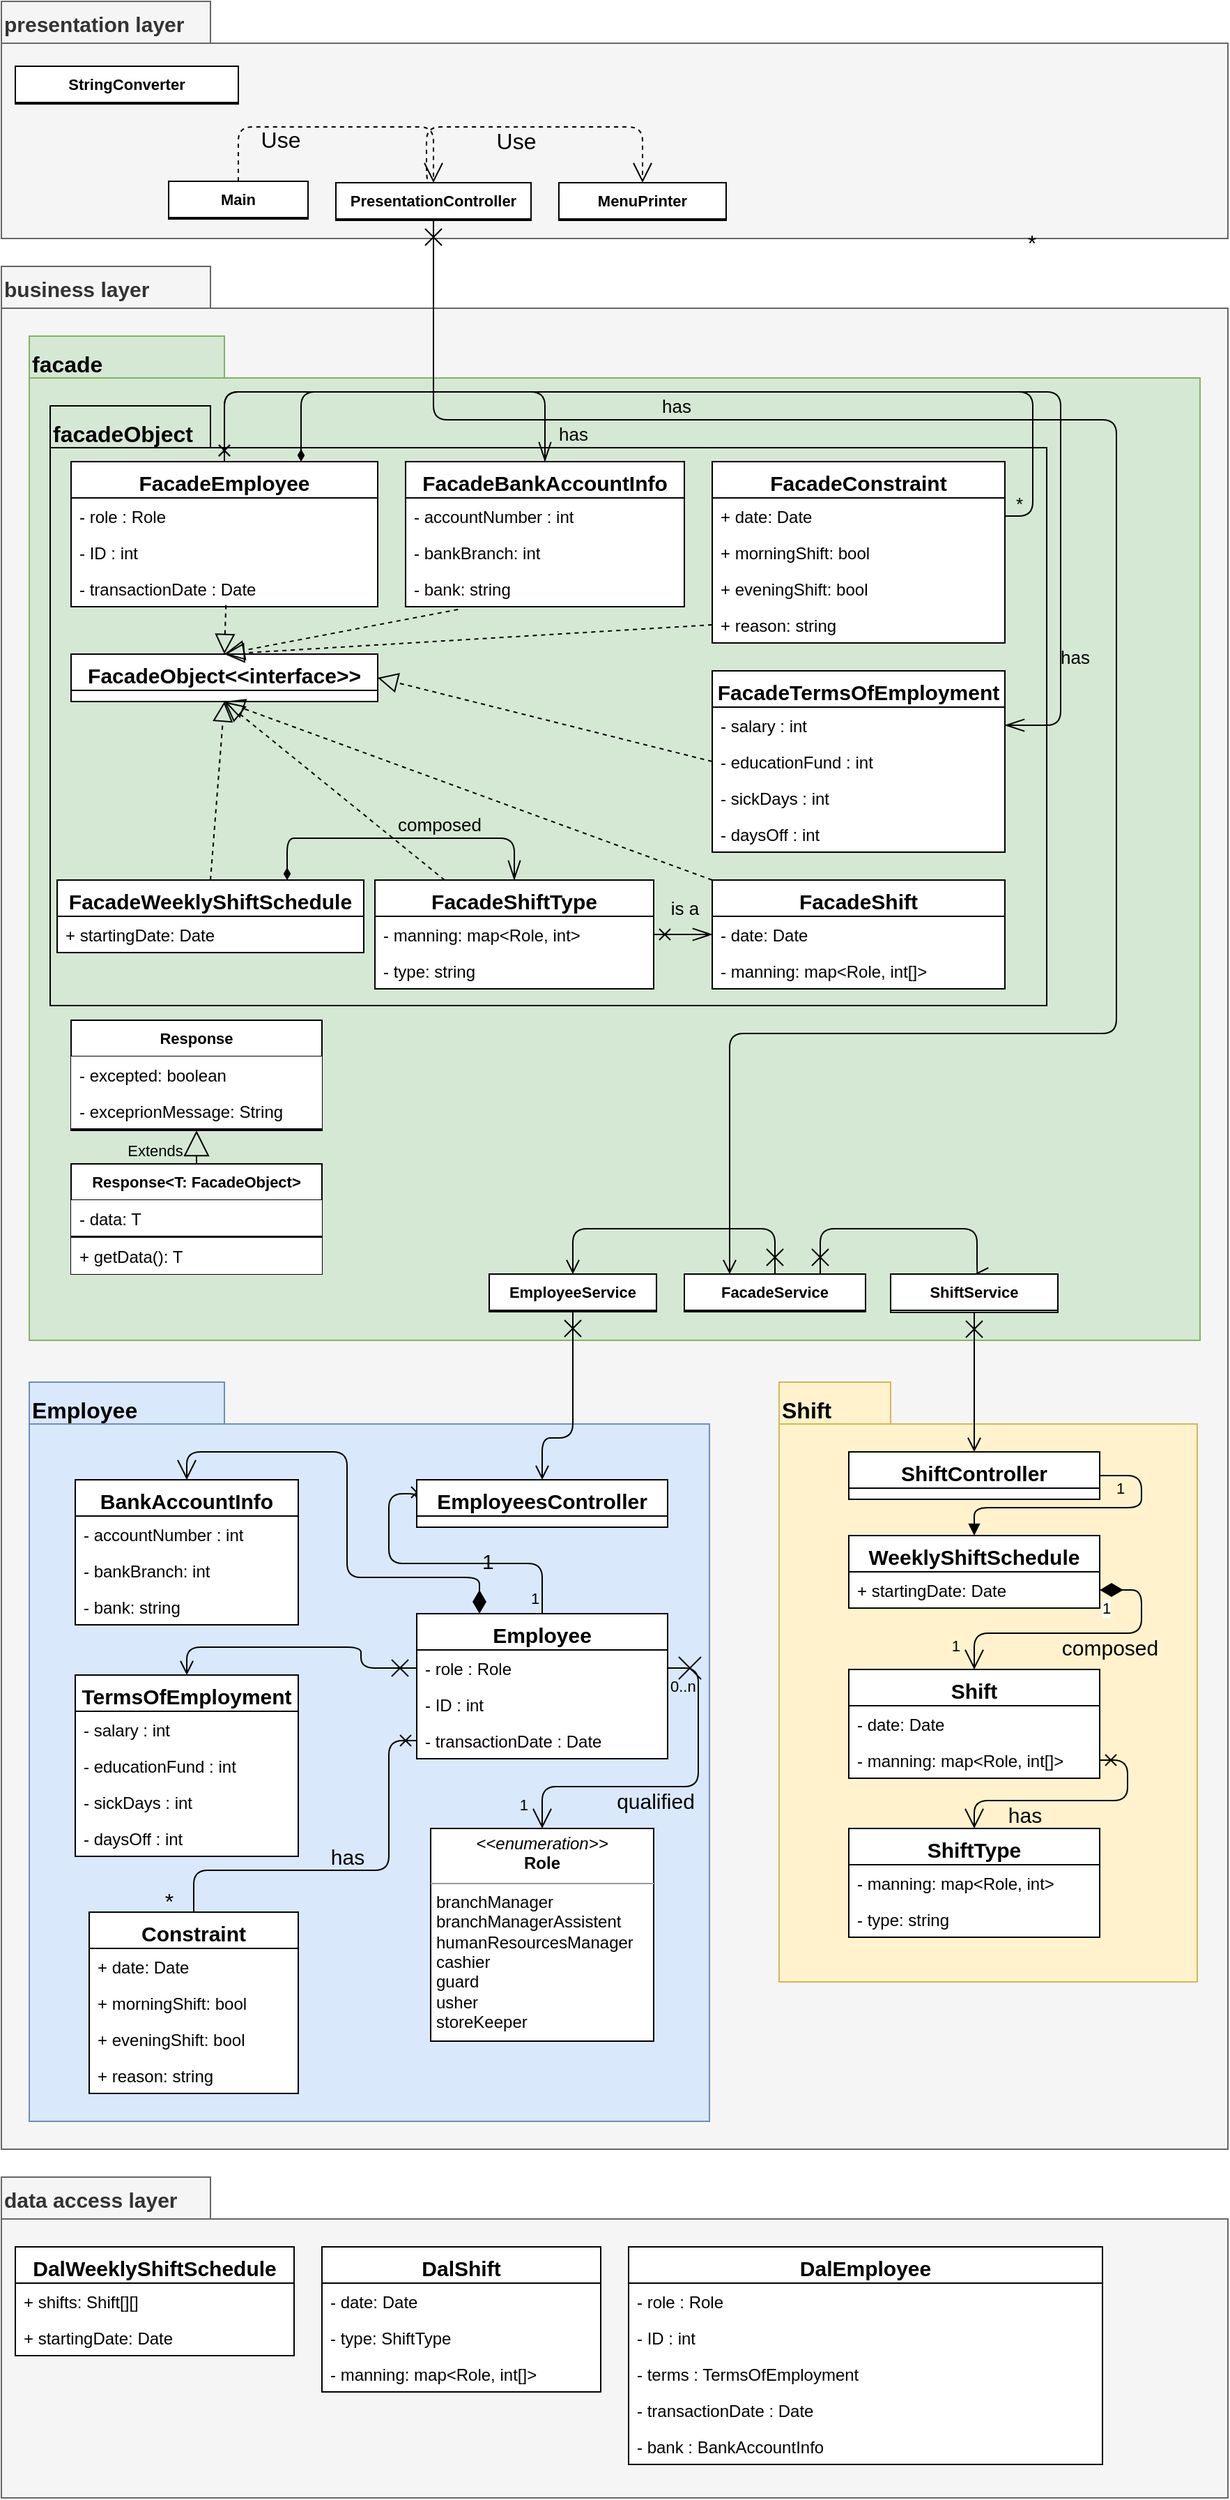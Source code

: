 <mxfile version="14.4.9" type="github">
  <diagram name="Page-1" id="e7e014a7-5840-1c2e-5031-d8a46d1fe8dd">
    <mxGraphModel dx="1038" dy="2227" grid="1" gridSize="10" guides="1" tooltips="1" connect="1" arrows="1" fold="1" page="1" pageScale="1" pageWidth="1169" pageHeight="826" background="#ffffff" math="0" shadow="0">
      <root>
        <mxCell id="0" />
        <mxCell id="1" parent="0" />
        <mxCell id="lzLQNb4hXkD1QpoMvITh-41" value="business layer" style="shape=folder;fontStyle=1;spacingTop=1;tabWidth=150;tabHeight=30;tabPosition=left;html=1;align=left;verticalAlign=top;fontSize=15;horizontal=1;textDirection=ltr;fillColor=#f5f5f5;strokeColor=#666666;fontColor=#333333;" parent="1" vertex="1">
          <mxGeometry x="40" y="-1440" width="880" height="1350" as="geometry" />
        </mxCell>
        <mxCell id="lzLQNb4hXkD1QpoMvITh-362" value="Shift" style="shape=folder;fontStyle=1;spacingTop=4;tabWidth=80;tabHeight=30;tabPosition=left;html=1;labelBackgroundColor=none;strokeColor=#d6b656;fontSize=16;fillColor=#fff2cc;align=left;verticalAlign=top;" parent="1" vertex="1">
          <mxGeometry x="598" y="-640" width="300" height="430" as="geometry" />
        </mxCell>
        <mxCell id="lzLQNb4hXkD1QpoMvITh-359" value="Employee" style="shape=folder;fontStyle=1;spacingTop=4;tabWidth=140;tabHeight=30;tabPosition=left;html=1;labelBackgroundColor=none;strokeColor=#6c8ebf;fontSize=16;fillColor=#dae8fc;align=left;verticalAlign=top;" parent="1" vertex="1">
          <mxGeometry x="60" y="-640" width="488" height="530" as="geometry" />
        </mxCell>
        <mxCell id="20" value="" style="endArrow=open;strokeColor=#FF0000;endFill=1;rounded=0" parent="1" edge="1">
          <mxGeometry relative="1" as="geometry">
            <mxPoint x="334.5" y="478" as="sourcePoint" />
          </mxGeometry>
        </mxCell>
        <mxCell id="lzLQNb4hXkD1QpoMvITh-50" value="Shift" style="swimlane;fontStyle=1;align=center;verticalAlign=top;childLayout=stackLayout;horizontal=1;startSize=26;horizontalStack=0;resizeParent=1;resizeParentMax=0;resizeLast=0;collapsible=1;marginBottom=0;fontSize=15;gradientColor=#ffffff;swimlaneFillColor=#ffffff;" parent="1" vertex="1">
          <mxGeometry x="648" y="-434" width="180" height="78" as="geometry" />
        </mxCell>
        <mxCell id="lzLQNb4hXkD1QpoMvITh-51" value="- date: Date" style="text;strokeColor=none;fillColor=none;align=left;verticalAlign=top;spacingLeft=4;spacingRight=4;overflow=hidden;rotatable=0;points=[[0,0.5],[1,0.5]];portConstraint=eastwest;" parent="lzLQNb4hXkD1QpoMvITh-50" vertex="1">
          <mxGeometry y="26" width="180" height="26" as="geometry" />
        </mxCell>
        <mxCell id="lzLQNb4hXkD1QpoMvITh-120" value="- manning: map&lt;Role, int[]&gt;" style="text;strokeColor=none;fillColor=none;align=left;verticalAlign=top;spacingLeft=4;spacingRight=4;overflow=hidden;rotatable=0;points=[[0,0.5],[1,0.5]];portConstraint=eastwest;" parent="lzLQNb4hXkD1QpoMvITh-50" vertex="1">
          <mxGeometry y="52" width="180" height="26" as="geometry" />
        </mxCell>
        <mxCell id="lzLQNb4hXkD1QpoMvITh-107" value="WeeklyShiftSchedule" style="swimlane;fontStyle=1;align=center;verticalAlign=top;childLayout=stackLayout;horizontal=1;startSize=26;horizontalStack=0;resizeParent=1;resizeParentMax=0;resizeLast=0;collapsible=1;marginBottom=0;fontSize=15;gradientColor=#ffffff;swimlaneFillColor=#ffffff;" parent="1" vertex="1">
          <mxGeometry x="648" y="-530" width="180" height="52" as="geometry" />
        </mxCell>
        <mxCell id="lzLQNb4hXkD1QpoMvITh-154" value="+ startingDate: Date" style="text;strokeColor=none;fillColor=none;align=left;verticalAlign=top;spacingLeft=4;spacingRight=4;overflow=hidden;rotatable=0;points=[[0,0.5],[1,0.5]];portConstraint=eastwest;" parent="lzLQNb4hXkD1QpoMvITh-107" vertex="1">
          <mxGeometry y="26" width="180" height="26" as="geometry" />
        </mxCell>
        <mxCell id="lzLQNb4hXkD1QpoMvITh-174" value="1" style="endArrow=open;html=1;endSize=12;startArrow=diamondThin;startSize=14;startFill=1;edgeStyle=orthogonalEdgeStyle;align=left;verticalAlign=bottom;labelBackgroundColor=none;fontSize=15;exitX=0.25;exitY=0;exitDx=0;exitDy=0;entryX=0.5;entryY=0;entryDx=0;entryDy=0;" parent="1" source="lzLQNb4hXkD1QpoMvITh-56" target="lzLQNb4hXkD1QpoMvITh-132" edge="1">
          <mxGeometry x="-0.848" relative="1" as="geometry">
            <mxPoint x="383" y="-59.0" as="sourcePoint" />
            <mxPoint x="433" y="-180" as="targetPoint" />
            <Array as="points">
              <mxPoint x="383" y="-500" />
              <mxPoint x="288" y="-500" />
              <mxPoint x="288" y="-590" />
              <mxPoint x="173" y="-590" />
            </Array>
            <mxPoint as="offset" />
          </mxGeometry>
        </mxCell>
        <mxCell id="lzLQNb4hXkD1QpoMvITh-183" value="" style="endArrow=cross;endFill=0;html=1;edgeStyle=orthogonalEdgeStyle;align=left;verticalAlign=top;labelBackgroundColor=none;fontSize=15;exitX=0.5;exitY=0;exitDx=0;exitDy=0;entryX=0;entryY=0.5;entryDx=0;entryDy=0;" parent="1" source="lzLQNb4hXkD1QpoMvITh-56" target="lzLQNb4hXkD1QpoMvITh-42" edge="1">
          <mxGeometry x="0.578" y="130" relative="1" as="geometry">
            <mxPoint x="508" y="-60" as="sourcePoint" />
            <mxPoint x="328" y="-601.0" as="targetPoint" />
            <Array as="points">
              <mxPoint x="428" y="-510" />
              <mxPoint x="318" y="-510" />
              <mxPoint x="318" y="-560" />
              <mxPoint x="338" y="-560" />
            </Array>
            <mxPoint x="-5" y="-35" as="offset" />
          </mxGeometry>
        </mxCell>
        <mxCell id="lzLQNb4hXkD1QpoMvITh-184" value="1" style="edgeLabel;resizable=0;html=1;align=left;verticalAlign=bottom;labelBackgroundColor=none;" parent="lzLQNb4hXkD1QpoMvITh-183" connectable="0" vertex="1">
          <mxGeometry x="-1" relative="1" as="geometry">
            <mxPoint x="-10" y="-3" as="offset" />
          </mxGeometry>
        </mxCell>
        <mxCell id="lzLQNb4hXkD1QpoMvITh-185" value="" style="endArrow=block;endFill=1;html=1;edgeStyle=orthogonalEdgeStyle;align=left;verticalAlign=top;labelBackgroundColor=none;fontSize=15;exitX=1;exitY=0.5;exitDx=0;exitDy=0;entryX=0.5;entryY=0;entryDx=0;entryDy=0;" parent="1" source="lzLQNb4hXkD1QpoMvITh-350" target="lzLQNb4hXkD1QpoMvITh-107" edge="1">
          <mxGeometry x="-0.776" y="-21" relative="1" as="geometry">
            <mxPoint x="998" y="-551.0" as="sourcePoint" />
            <mxPoint x="218" y="30" as="targetPoint" />
            <Array as="points">
              <mxPoint x="858" y="-573" />
              <mxPoint x="858" y="-550" />
              <mxPoint x="738" y="-550" />
            </Array>
            <mxPoint x="-21" y="21" as="offset" />
          </mxGeometry>
        </mxCell>
        <mxCell id="lzLQNb4hXkD1QpoMvITh-186" value="1" style="edgeLabel;resizable=0;html=1;align=left;verticalAlign=bottom;labelBackgroundColor=none;" parent="lzLQNb4hXkD1QpoMvITh-185" connectable="0" vertex="1">
          <mxGeometry x="-1" relative="1" as="geometry">
            <mxPoint x="10" y="17" as="offset" />
          </mxGeometry>
        </mxCell>
        <mxCell id="lzLQNb4hXkD1QpoMvITh-187" value="composed" style="endArrow=open;html=1;endSize=12;startArrow=diamondThin;startSize=14;startFill=1;edgeStyle=orthogonalEdgeStyle;labelBackgroundColor=none;fontSize=15;exitX=1;exitY=0.5;exitDx=0;exitDy=0;entryX=0.5;entryY=0;entryDx=0;entryDy=0;" parent="1" source="lzLQNb4hXkD1QpoMvITh-154" target="lzLQNb4hXkD1QpoMvITh-50" edge="1">
          <mxGeometry x="-0.197" y="10" relative="1" as="geometry">
            <mxPoint x="998" y="-291.0" as="sourcePoint" />
            <mxPoint x="428" y="62" as="targetPoint" />
            <Array as="points">
              <mxPoint x="858" y="-491" />
              <mxPoint x="858" y="-460" />
              <mxPoint x="738" y="-460" />
            </Array>
            <mxPoint x="-1" as="offset" />
          </mxGeometry>
        </mxCell>
        <mxCell id="lzLQNb4hXkD1QpoMvITh-188" value="1" style="edgeLabel;resizable=0;html=1;align=left;verticalAlign=top;" parent="lzLQNb4hXkD1QpoMvITh-187" connectable="0" vertex="1">
          <mxGeometry x="-1" relative="1" as="geometry" />
        </mxCell>
        <mxCell id="lzLQNb4hXkD1QpoMvITh-189" value="1" style="edgeLabel;resizable=0;html=1;align=right;verticalAlign=top;labelBackgroundColor=none;" parent="lzLQNb4hXkD1QpoMvITh-187" connectable="0" vertex="1">
          <mxGeometry x="1" relative="1" as="geometry">
            <mxPoint x="-10" y="-30.21" as="offset" />
          </mxGeometry>
        </mxCell>
        <mxCell id="lzLQNb4hXkD1QpoMvITh-192" value="presentation layer" style="shape=folder;fontStyle=1;spacingTop=1;tabWidth=150;tabHeight=30;tabPosition=left;html=1;align=left;verticalAlign=top;fontSize=15;horizontal=1;textDirection=ltr;fillColor=#f5f5f5;strokeColor=#666666;fontColor=#333333;" parent="1" vertex="1">
          <mxGeometry x="40" y="-1630" width="880" height="170" as="geometry" />
        </mxCell>
        <mxCell id="lzLQNb4hXkD1QpoMvITh-194" value="data access layer" style="shape=folder;fontStyle=1;spacingTop=1;tabWidth=150;tabHeight=30;tabPosition=left;html=1;align=left;verticalAlign=top;fontSize=15;horizontal=1;textDirection=ltr;fillColor=#f5f5f5;strokeColor=#666666;fontColor=#333333;" parent="1" vertex="1">
          <mxGeometry x="40" y="-70" width="880" height="230" as="geometry" />
        </mxCell>
        <mxCell id="lzLQNb4hXkD1QpoMvITh-218" value="has" style="endArrow=none;endSize=12;html=1;labelBackgroundColor=none;fontSize=15;exitX=0;exitY=0.5;exitDx=0;exitDy=0;entryX=0.5;entryY=0;entryDx=0;entryDy=0;edgeStyle=orthogonalEdgeStyle;startArrow=cross;startFill=0;endFill=0;" parent="1" source="lzLQNb4hXkD1QpoMvITh-131" target="lzLQNb4hXkD1QpoMvITh-209" edge="1">
          <mxGeometry x="0.011" y="-10" width="160" relative="1" as="geometry">
            <mxPoint x="383" y="-33.0" as="sourcePoint" />
            <mxPoint x="697.0" y="80" as="targetPoint" />
            <Array as="points">
              <mxPoint x="318" y="-383" />
              <mxPoint x="318" y="-290" />
              <mxPoint x="178" y="-290" />
            </Array>
            <mxPoint as="offset" />
          </mxGeometry>
        </mxCell>
        <mxCell id="lzLQNb4hXkD1QpoMvITh-544" value="*" style="edgeLabel;html=1;align=center;verticalAlign=middle;resizable=0;points=[];fontSize=16;labelBackgroundColor=none;" parent="lzLQNb4hXkD1QpoMvITh-218" vertex="1" connectable="0">
          <mxGeometry x="0.679" y="2" relative="1" as="geometry">
            <mxPoint x="-33.86" y="20" as="offset" />
          </mxGeometry>
        </mxCell>
        <mxCell id="lzLQNb4hXkD1QpoMvITh-228" value="qualified" style="endArrow=open;html=1;endSize=12;startArrow=cross;startSize=14;startFill=0;edgeStyle=orthogonalEdgeStyle;fontSize=15;exitX=1;exitY=0.5;exitDx=0;exitDy=0;labelBackgroundColor=none;entryX=0.5;entryY=0;entryDx=0;entryDy=0;" parent="1" source="lzLQNb4hXkD1QpoMvITh-57" target="lzLQNb4hXkD1QpoMvITh-195" edge="1">
          <mxGeometry x="0.111" y="10" relative="1" as="geometry">
            <mxPoint x="1013" y="-81" as="sourcePoint" />
            <mxPoint x="853" y="-132" as="targetPoint" />
            <Array as="points">
              <mxPoint x="540" y="-435" />
              <mxPoint x="540" y="-350" />
              <mxPoint x="428" y="-350" />
            </Array>
            <mxPoint as="offset" />
          </mxGeometry>
        </mxCell>
        <mxCell id="lzLQNb4hXkD1QpoMvITh-229" value="0..n" style="edgeLabel;resizable=0;html=1;align=left;verticalAlign=top;labelBackgroundColor=none;" parent="lzLQNb4hXkD1QpoMvITh-228" connectable="0" vertex="1">
          <mxGeometry x="-1" relative="1" as="geometry" />
        </mxCell>
        <mxCell id="lzLQNb4hXkD1QpoMvITh-230" value="1" style="edgeLabel;resizable=0;html=1;align=right;verticalAlign=top;labelBackgroundColor=none;" parent="lzLQNb4hXkD1QpoMvITh-228" connectable="0" vertex="1">
          <mxGeometry x="1" relative="1" as="geometry">
            <mxPoint x="-10" y="-29.93" as="offset" />
          </mxGeometry>
        </mxCell>
        <mxCell id="lzLQNb4hXkD1QpoMvITh-231" value="" style="endArrow=open;startArrow=cross;endFill=0;startFill=0;endSize=8;startSize=10;html=1;labelBackgroundColor=none;fontSize=15;exitX=0;exitY=0.5;exitDx=0;exitDy=0;entryX=0.5;entryY=0;entryDx=0;entryDy=0;edgeStyle=orthogonalEdgeStyle;" parent="1" source="lzLQNb4hXkD1QpoMvITh-57" target="lzLQNb4hXkD1QpoMvITh-142" edge="1">
          <mxGeometry width="160" relative="1" as="geometry">
            <mxPoint x="383" y="-85" as="sourcePoint" />
            <mxPoint x="883" y="-30" as="targetPoint" />
            <Array as="points">
              <mxPoint x="298" y="-435" />
              <mxPoint x="298" y="-450" />
              <mxPoint x="173" y="-450" />
            </Array>
          </mxGeometry>
        </mxCell>
        <mxCell id="lzLQNb4hXkD1QpoMvITh-274" value="ShiftType" style="swimlane;fontStyle=1;align=center;verticalAlign=top;childLayout=stackLayout;horizontal=1;startSize=26;horizontalStack=0;resizeParent=1;resizeParentMax=0;resizeLast=0;collapsible=1;marginBottom=0;fontSize=15;gradientColor=#ffffff;swimlaneFillColor=#ffffff;" parent="1" vertex="1">
          <mxGeometry x="648" y="-320" width="180" height="78" as="geometry" />
        </mxCell>
        <mxCell id="lzLQNb4hXkD1QpoMvITh-278" value="- manning: map&lt;Role, int&gt;" style="text;strokeColor=none;fillColor=none;align=left;verticalAlign=top;spacingLeft=4;spacingRight=4;overflow=hidden;rotatable=0;points=[[0,0.5],[1,0.5]];portConstraint=eastwest;" parent="lzLQNb4hXkD1QpoMvITh-274" vertex="1">
          <mxGeometry y="26" width="180" height="26" as="geometry" />
        </mxCell>
        <mxCell id="lzLQNb4hXkD1QpoMvITh-276" value="- type: string" style="text;strokeColor=none;fillColor=none;align=left;verticalAlign=top;spacingLeft=4;spacingRight=4;overflow=hidden;rotatable=0;points=[[0,0.5],[1,0.5]];portConstraint=eastwest;" parent="lzLQNb4hXkD1QpoMvITh-274" vertex="1">
          <mxGeometry y="52" width="180" height="26" as="geometry" />
        </mxCell>
        <mxCell id="lzLQNb4hXkD1QpoMvITh-330" value="facade" style="shape=folder;fontStyle=1;spacingTop=4;tabWidth=140;tabHeight=30;tabPosition=left;html=1;labelBackgroundColor=none;fontSize=16;align=left;verticalAlign=top;fillColor=#d5e8d4;strokeColor=#82b366;" parent="1" vertex="1">
          <mxGeometry x="60" y="-1390" width="840" height="720" as="geometry" />
        </mxCell>
        <mxCell id="lzLQNb4hXkD1QpoMvITh-331" value="has" style="endArrow=open;endSize=12;html=1;labelBackgroundColor=none;fontSize=15;entryX=0.5;entryY=0;entryDx=0;entryDy=0;edgeStyle=orthogonalEdgeStyle;exitX=1;exitY=0.5;exitDx=0;exitDy=0;startArrow=cross;startFill=0;" parent="1" source="lzLQNb4hXkD1QpoMvITh-120" target="lzLQNb4hXkD1QpoMvITh-274" edge="1">
          <mxGeometry x="0.372" y="10" width="160" relative="1" as="geometry">
            <mxPoint x="848" y="-359" as="sourcePoint" />
            <mxPoint x="987" y="204.5" as="targetPoint" />
            <Array as="points">
              <mxPoint x="848" y="-369" />
              <mxPoint x="848" y="-340" />
              <mxPoint x="738" y="-340" />
            </Array>
            <mxPoint as="offset" />
          </mxGeometry>
        </mxCell>
        <mxCell id="lzLQNb4hXkD1QpoMvITh-350" value="ShiftController" style="swimlane;fontStyle=1;align=center;verticalAlign=top;childLayout=stackLayout;horizontal=1;startSize=26;horizontalStack=0;resizeParent=1;resizeParentMax=0;resizeLast=0;collapsible=1;marginBottom=0;fontSize=15;gradientColor=#ffffff;swimlaneFillColor=#ffffff;" parent="1" vertex="1">
          <mxGeometry x="648" y="-590" width="180" height="34" as="geometry" />
        </mxCell>
        <mxCell id="lzLQNb4hXkD1QpoMvITh-56" value="Employee" style="swimlane;fontStyle=1;align=center;verticalAlign=top;childLayout=stackLayout;horizontal=1;startSize=26;horizontalStack=0;resizeParent=1;resizeParentMax=0;resizeLast=0;collapsible=1;marginBottom=0;fontSize=15;gradientColor=#ffffff;swimlaneFillColor=#ffffff;" parent="1" vertex="1">
          <mxGeometry x="338" y="-474" width="180" height="104" as="geometry" />
        </mxCell>
        <mxCell id="lzLQNb4hXkD1QpoMvITh-57" value="- role : Role" style="text;strokeColor=none;fillColor=none;align=left;verticalAlign=top;spacingLeft=4;spacingRight=4;overflow=hidden;rotatable=0;points=[[0,0.5],[1,0.5]];portConstraint=eastwest;" parent="lzLQNb4hXkD1QpoMvITh-56" vertex="1">
          <mxGeometry y="26" width="180" height="26" as="geometry" />
        </mxCell>
        <mxCell id="lzLQNb4hXkD1QpoMvITh-58" value="- ID : int&#xa;" style="text;strokeColor=none;fillColor=none;align=left;verticalAlign=top;spacingLeft=4;spacingRight=4;overflow=hidden;rotatable=0;points=[[0,0.5],[1,0.5]];portConstraint=eastwest;" parent="lzLQNb4hXkD1QpoMvITh-56" vertex="1">
          <mxGeometry y="52" width="180" height="26" as="geometry" />
        </mxCell>
        <mxCell id="lzLQNb4hXkD1QpoMvITh-131" value="- transactionDate : Date&#xa;" style="text;strokeColor=none;fillColor=none;align=left;verticalAlign=top;spacingLeft=4;spacingRight=4;overflow=hidden;rotatable=0;points=[[0,0.5],[1,0.5]];portConstraint=eastwest;" parent="lzLQNb4hXkD1QpoMvITh-56" vertex="1">
          <mxGeometry y="78" width="180" height="26" as="geometry" />
        </mxCell>
        <mxCell id="lzLQNb4hXkD1QpoMvITh-42" value="EmployeesController" style="swimlane;fontStyle=1;align=center;verticalAlign=top;childLayout=stackLayout;horizontal=1;startSize=26;horizontalStack=0;resizeParent=1;resizeParentMax=0;resizeLast=0;collapsible=1;marginBottom=0;fontSize=15;gradientColor=#ffffff;swimlaneFillColor=#ffffff;" parent="1" vertex="1">
          <mxGeometry x="338" y="-570" width="180" height="34" as="geometry" />
        </mxCell>
        <mxCell id="lzLQNb4hXkD1QpoMvITh-132" value="BankAccountInfo" style="swimlane;fontStyle=1;align=center;verticalAlign=top;childLayout=stackLayout;horizontal=1;startSize=26;horizontalStack=0;resizeParent=1;resizeParentMax=0;resizeLast=0;collapsible=1;marginBottom=0;fontSize=15;gradientColor=#ffffff;swimlaneFillColor=#ffffff;" parent="1" vertex="1">
          <mxGeometry x="93" y="-570" width="160" height="104" as="geometry" />
        </mxCell>
        <mxCell id="lzLQNb4hXkD1QpoMvITh-133" value="- accountNumber : int" style="text;strokeColor=none;fillColor=none;align=left;verticalAlign=top;spacingLeft=4;spacingRight=4;overflow=hidden;rotatable=0;points=[[0,0.5],[1,0.5]];portConstraint=eastwest;" parent="lzLQNb4hXkD1QpoMvITh-132" vertex="1">
          <mxGeometry y="26" width="160" height="26" as="geometry" />
        </mxCell>
        <mxCell id="lzLQNb4hXkD1QpoMvITh-134" value="- bankBranch: int&#xa;" style="text;strokeColor=none;fillColor=none;align=left;verticalAlign=top;spacingLeft=4;spacingRight=4;overflow=hidden;rotatable=0;points=[[0,0.5],[1,0.5]];portConstraint=eastwest;" parent="lzLQNb4hXkD1QpoMvITh-132" vertex="1">
          <mxGeometry y="52" width="160" height="26" as="geometry" />
        </mxCell>
        <mxCell id="lzLQNb4hXkD1QpoMvITh-135" value="- bank: string&#xa;" style="text;strokeColor=none;fillColor=none;align=left;verticalAlign=top;spacingLeft=4;spacingRight=4;overflow=hidden;rotatable=0;points=[[0,0.5],[1,0.5]];portConstraint=eastwest;" parent="lzLQNb4hXkD1QpoMvITh-132" vertex="1">
          <mxGeometry y="78" width="160" height="26" as="geometry" />
        </mxCell>
        <mxCell id="lzLQNb4hXkD1QpoMvITh-195" value="&lt;p style=&quot;margin: 0px ; margin-top: 4px ; text-align: center&quot;&gt;&lt;i&gt;&amp;lt;&amp;lt;enumeration&amp;gt;&amp;gt;&lt;/i&gt;&lt;br&gt;&lt;b&gt;Role&lt;/b&gt;&lt;/p&gt;&lt;hr size=&quot;1&quot;&gt;&lt;p style=&quot;margin: 0px ; margin-left: 4px&quot;&gt;branchManager&lt;/p&gt;&lt;p style=&quot;margin: 0px ; margin-left: 4px&quot;&gt;branchManagerAssistent&lt;/p&gt;&lt;p style=&quot;margin: 0px ; margin-left: 4px&quot;&gt;humanResourcesManager&lt;br&gt;&lt;/p&gt;&lt;p style=&quot;margin: 0px ; margin-left: 4px&quot;&gt;cashier&lt;/p&gt;&lt;p style=&quot;margin: 0px ; margin-left: 4px&quot;&gt;guard&lt;/p&gt;&lt;p style=&quot;margin: 0px ; margin-left: 4px&quot;&gt;usher&lt;/p&gt;&lt;p style=&quot;margin: 0px ; margin-left: 4px&quot;&gt;storeKeeper&lt;/p&gt;" style="verticalAlign=top;align=left;overflow=fill;fontSize=12;fontFamily=Helvetica;html=1;labelBackgroundColor=none;gradientColor=#ffffff;" parent="1" vertex="1">
          <mxGeometry x="348" y="-320" width="160" height="152.5" as="geometry" />
        </mxCell>
        <mxCell id="lzLQNb4hXkD1QpoMvITh-142" value="TermsOfEmployment" style="swimlane;fontStyle=1;align=center;verticalAlign=top;childLayout=stackLayout;horizontal=1;startSize=26;horizontalStack=0;resizeParent=1;resizeParentMax=0;resizeLast=0;collapsible=1;marginBottom=0;fontSize=15;gradientColor=#ffffff;swimlaneFillColor=#ffffff;" parent="1" vertex="1">
          <mxGeometry x="93" y="-430" width="160" height="130" as="geometry" />
        </mxCell>
        <mxCell id="lzLQNb4hXkD1QpoMvITh-143" value="- salary : int" style="text;strokeColor=none;fillColor=none;align=left;verticalAlign=top;spacingLeft=4;spacingRight=4;overflow=hidden;rotatable=0;points=[[0,0.5],[1,0.5]];portConstraint=eastwest;" parent="lzLQNb4hXkD1QpoMvITh-142" vertex="1">
          <mxGeometry y="26" width="160" height="26" as="geometry" />
        </mxCell>
        <mxCell id="lzLQNb4hXkD1QpoMvITh-144" value="- educationFund : int&#xa;" style="text;strokeColor=none;fillColor=none;align=left;verticalAlign=top;spacingLeft=4;spacingRight=4;overflow=hidden;rotatable=0;points=[[0,0.5],[1,0.5]];portConstraint=eastwest;" parent="lzLQNb4hXkD1QpoMvITh-142" vertex="1">
          <mxGeometry y="52" width="160" height="26" as="geometry" />
        </mxCell>
        <mxCell id="lzLQNb4hXkD1QpoMvITh-145" value="- sickDays : int&#xa;" style="text;strokeColor=none;fillColor=none;align=left;verticalAlign=top;spacingLeft=4;spacingRight=4;overflow=hidden;rotatable=0;points=[[0,0.5],[1,0.5]];portConstraint=eastwest;" parent="lzLQNb4hXkD1QpoMvITh-142" vertex="1">
          <mxGeometry y="78" width="160" height="26" as="geometry" />
        </mxCell>
        <mxCell id="lzLQNb4hXkD1QpoMvITh-147" value="- daysOff : int&#xa;" style="text;strokeColor=none;fillColor=none;align=left;verticalAlign=top;spacingLeft=4;spacingRight=4;overflow=hidden;rotatable=0;points=[[0,0.5],[1,0.5]];portConstraint=eastwest;" parent="lzLQNb4hXkD1QpoMvITh-142" vertex="1">
          <mxGeometry y="104" width="160" height="26" as="geometry" />
        </mxCell>
        <mxCell id="lzLQNb4hXkD1QpoMvITh-209" value="Constraint" style="swimlane;fontStyle=1;align=center;verticalAlign=top;childLayout=stackLayout;horizontal=1;startSize=26;horizontalStack=0;resizeParent=1;resizeParentMax=0;resizeLast=0;collapsible=1;marginBottom=0;fontSize=15;gradientColor=#ffffff;swimlaneFillColor=#ffffff;" parent="1" vertex="1">
          <mxGeometry x="103" y="-260" width="150" height="130" as="geometry" />
        </mxCell>
        <mxCell id="lzLQNb4hXkD1QpoMvITh-210" value="+ date: Date" style="text;strokeColor=none;fillColor=none;align=left;verticalAlign=top;spacingLeft=4;spacingRight=4;overflow=hidden;rotatable=0;points=[[0,0.5],[1,0.5]];portConstraint=eastwest;" parent="lzLQNb4hXkD1QpoMvITh-209" vertex="1">
          <mxGeometry y="26" width="150" height="26" as="geometry" />
        </mxCell>
        <mxCell id="lzLQNb4hXkD1QpoMvITh-211" value="+ morningShift: bool" style="text;strokeColor=none;fillColor=none;align=left;verticalAlign=top;spacingLeft=4;spacingRight=4;overflow=hidden;rotatable=0;points=[[0,0.5],[1,0.5]];portConstraint=eastwest;" parent="lzLQNb4hXkD1QpoMvITh-209" vertex="1">
          <mxGeometry y="52" width="150" height="26" as="geometry" />
        </mxCell>
        <mxCell id="lzLQNb4hXkD1QpoMvITh-414" value="+ eveningShift: bool" style="text;strokeColor=none;fillColor=none;align=left;verticalAlign=top;spacingLeft=4;spacingRight=4;overflow=hidden;rotatable=0;points=[[0,0.5],[1,0.5]];portConstraint=eastwest;" parent="lzLQNb4hXkD1QpoMvITh-209" vertex="1">
          <mxGeometry y="78" width="150" height="26" as="geometry" />
        </mxCell>
        <mxCell id="lzLQNb4hXkD1QpoMvITh-214" value="+ reason: string" style="text;strokeColor=none;fillColor=none;align=left;verticalAlign=top;spacingLeft=4;spacingRight=4;overflow=hidden;rotatable=0;points=[[0,0.5],[1,0.5]];portConstraint=eastwest;" parent="lzLQNb4hXkD1QpoMvITh-209" vertex="1">
          <mxGeometry y="104" width="150" height="26" as="geometry" />
        </mxCell>
        <mxCell id="lzLQNb4hXkD1QpoMvITh-370" value="DalEmployee" style="swimlane;fontStyle=1;align=center;verticalAlign=top;childLayout=stackLayout;horizontal=1;startSize=26;horizontalStack=0;resizeParent=1;resizeParentMax=0;resizeLast=0;collapsible=1;marginBottom=0;fontSize=15;gradientColor=#ffffff;swimlaneFillColor=#ffffff;" parent="1" vertex="1">
          <mxGeometry x="490" y="-20" width="340" height="156" as="geometry" />
        </mxCell>
        <mxCell id="lzLQNb4hXkD1QpoMvITh-371" value="- role : Role" style="text;strokeColor=none;fillColor=none;align=left;verticalAlign=top;spacingLeft=4;spacingRight=4;overflow=hidden;rotatable=0;points=[[0,0.5],[1,0.5]];portConstraint=eastwest;" parent="lzLQNb4hXkD1QpoMvITh-370" vertex="1">
          <mxGeometry y="26" width="340" height="26" as="geometry" />
        </mxCell>
        <mxCell id="lzLQNb4hXkD1QpoMvITh-372" value="- ID : int&#xa;" style="text;strokeColor=none;fillColor=none;align=left;verticalAlign=top;spacingLeft=4;spacingRight=4;overflow=hidden;rotatable=0;points=[[0,0.5],[1,0.5]];portConstraint=eastwest;" parent="lzLQNb4hXkD1QpoMvITh-370" vertex="1">
          <mxGeometry y="52" width="340" height="26" as="geometry" />
        </mxCell>
        <mxCell id="lzLQNb4hXkD1QpoMvITh-373" value="- terms : TermsOfEmployment&#xa;" style="text;strokeColor=none;fillColor=none;align=left;verticalAlign=top;spacingLeft=4;spacingRight=4;overflow=hidden;rotatable=0;points=[[0,0.5],[1,0.5]];portConstraint=eastwest;" parent="lzLQNb4hXkD1QpoMvITh-370" vertex="1">
          <mxGeometry y="78" width="340" height="26" as="geometry" />
        </mxCell>
        <mxCell id="lzLQNb4hXkD1QpoMvITh-374" value="- transactionDate : Date&#xa;" style="text;strokeColor=none;fillColor=none;align=left;verticalAlign=top;spacingLeft=4;spacingRight=4;overflow=hidden;rotatable=0;points=[[0,0.5],[1,0.5]];portConstraint=eastwest;" parent="lzLQNb4hXkD1QpoMvITh-370" vertex="1">
          <mxGeometry y="104" width="340" height="26" as="geometry" />
        </mxCell>
        <mxCell id="lzLQNb4hXkD1QpoMvITh-375" value="- bank : BankAccountInfo &#xa;" style="text;strokeColor=none;fillColor=none;align=left;verticalAlign=top;spacingLeft=4;spacingRight=4;overflow=hidden;rotatable=0;points=[[0,0.5],[1,0.5]];portConstraint=eastwest;" parent="lzLQNb4hXkD1QpoMvITh-370" vertex="1">
          <mxGeometry y="130" width="340" height="26" as="geometry" />
        </mxCell>
        <mxCell id="lzLQNb4hXkD1QpoMvITh-377" value="DalShift" style="swimlane;fontStyle=1;align=center;verticalAlign=top;childLayout=stackLayout;horizontal=1;startSize=26;horizontalStack=0;resizeParent=1;resizeParentMax=0;resizeLast=0;collapsible=1;marginBottom=0;fontSize=15;gradientColor=#ffffff;swimlaneFillColor=#ffffff;" parent="1" vertex="1">
          <mxGeometry x="270" y="-20" width="200" height="104" as="geometry" />
        </mxCell>
        <mxCell id="lzLQNb4hXkD1QpoMvITh-378" value="- date: Date" style="text;strokeColor=none;fillColor=none;align=left;verticalAlign=top;spacingLeft=4;spacingRight=4;overflow=hidden;rotatable=0;points=[[0,0.5],[1,0.5]];portConstraint=eastwest;" parent="lzLQNb4hXkD1QpoMvITh-377" vertex="1">
          <mxGeometry y="26" width="200" height="26" as="geometry" />
        </mxCell>
        <mxCell id="lzLQNb4hXkD1QpoMvITh-379" value="- type: ShiftType" style="text;strokeColor=none;fillColor=none;align=left;verticalAlign=top;spacingLeft=4;spacingRight=4;overflow=hidden;rotatable=0;points=[[0,0.5],[1,0.5]];portConstraint=eastwest;" parent="lzLQNb4hXkD1QpoMvITh-377" vertex="1">
          <mxGeometry y="52" width="200" height="26" as="geometry" />
        </mxCell>
        <mxCell id="lzLQNb4hXkD1QpoMvITh-380" value="- manning: map&lt;Role, int[]&gt;" style="text;strokeColor=none;fillColor=none;align=left;verticalAlign=top;spacingLeft=4;spacingRight=4;overflow=hidden;rotatable=0;points=[[0,0.5],[1,0.5]];portConstraint=eastwest;" parent="lzLQNb4hXkD1QpoMvITh-377" vertex="1">
          <mxGeometry y="78" width="200" height="26" as="geometry" />
        </mxCell>
        <mxCell id="lzLQNb4hXkD1QpoMvITh-392" value="DalWeeklyShiftSchedule" style="swimlane;fontStyle=1;align=center;verticalAlign=top;childLayout=stackLayout;horizontal=1;startSize=26;horizontalStack=0;resizeParent=1;resizeParentMax=0;resizeLast=0;collapsible=1;marginBottom=0;fontSize=15;gradientColor=#ffffff;swimlaneFillColor=#ffffff;" parent="1" vertex="1">
          <mxGeometry x="50" y="-20" width="200" height="78" as="geometry" />
        </mxCell>
        <mxCell id="lzLQNb4hXkD1QpoMvITh-393" value="+ shifts: Shift[][]" style="text;strokeColor=none;fillColor=none;align=left;verticalAlign=top;spacingLeft=4;spacingRight=4;overflow=hidden;rotatable=0;points=[[0,0.5],[1,0.5]];portConstraint=eastwest;" parent="lzLQNb4hXkD1QpoMvITh-392" vertex="1">
          <mxGeometry y="26" width="200" height="26" as="geometry" />
        </mxCell>
        <mxCell id="lzLQNb4hXkD1QpoMvITh-394" value="+ startingDate: Date" style="text;strokeColor=none;fillColor=none;align=left;verticalAlign=top;spacingLeft=4;spacingRight=4;overflow=hidden;rotatable=0;points=[[0,0.5],[1,0.5]];portConstraint=eastwest;" parent="lzLQNb4hXkD1QpoMvITh-392" vertex="1">
          <mxGeometry y="52" width="200" height="26" as="geometry" />
        </mxCell>
        <mxCell id="lzLQNb4hXkD1QpoMvITh-400" value="PresentationController" style="swimlane;fontStyle=1;align=center;verticalAlign=top;childLayout=stackLayout;horizontal=1;startSize=26;horizontalStack=0;resizeParent=1;resizeParentMax=0;resizeLast=0;collapsible=1;marginBottom=0;fontSize=11;" parent="1" vertex="1">
          <mxGeometry x="280" y="-1500" width="140" height="27" as="geometry">
            <mxRectangle x="2985" y="-1900" width="150" height="26" as="alternateBounds" />
          </mxGeometry>
        </mxCell>
        <mxCell id="lzLQNb4hXkD1QpoMvITh-403" value="" style="line;strokeWidth=2;align=left;verticalAlign=middle;spacingTop=-1;spacingLeft=3;spacingRight=3;rotatable=0;labelPosition=right;points=[];portConstraint=eastwest;fillColor=none;perimeterSpacing=0;" parent="lzLQNb4hXkD1QpoMvITh-400" vertex="1">
          <mxGeometry y="26" width="140" height="1" as="geometry" />
        </mxCell>
        <mxCell id="lzLQNb4hXkD1QpoMvITh-407" value="MenuPrinter" style="swimlane;fontStyle=1;align=center;verticalAlign=top;childLayout=stackLayout;horizontal=1;startSize=26;horizontalStack=0;resizeParent=1;resizeParentMax=0;resizeLast=0;collapsible=1;marginBottom=0;fontSize=11;" parent="1" vertex="1">
          <mxGeometry x="440" y="-1500" width="120" height="27" as="geometry">
            <mxRectangle x="3311" y="-1597.5" width="60" height="26" as="alternateBounds" />
          </mxGeometry>
        </mxCell>
        <mxCell id="lzLQNb4hXkD1QpoMvITh-408" value="" style="line;strokeWidth=2;align=left;verticalAlign=middle;spacingTop=-1;spacingLeft=3;spacingRight=3;rotatable=0;labelPosition=right;points=[];portConstraint=eastwest;fillColor=none;perimeterSpacing=0;" parent="lzLQNb4hXkD1QpoMvITh-407" vertex="1">
          <mxGeometry y="26" width="120" height="1" as="geometry" />
        </mxCell>
        <mxCell id="lzLQNb4hXkD1QpoMvITh-426" value="Response&lt;T: FacadeObject&gt;" style="swimlane;fontStyle=1;align=center;verticalAlign=top;childLayout=stackLayout;horizontal=1;startSize=26;horizontalStack=0;resizeParent=1;resizeParentMax=0;resizeLast=0;collapsible=1;marginBottom=0;fontSize=11;" parent="1" vertex="1">
          <mxGeometry x="90" y="-796.5" width="180" height="79" as="geometry" />
        </mxCell>
        <mxCell id="lzLQNb4hXkD1QpoMvITh-427" value="- data: T" style="text;align=left;verticalAlign=top;spacingLeft=4;spacingRight=4;overflow=hidden;rotatable=0;points=[[0,0.5],[1,0.5]];portConstraint=eastwest;fillColor=#ffffff;" parent="lzLQNb4hXkD1QpoMvITh-426" vertex="1">
          <mxGeometry y="26" width="180" height="26" as="geometry" />
        </mxCell>
        <mxCell id="lzLQNb4hXkD1QpoMvITh-428" value="" style="line;strokeWidth=2;align=left;verticalAlign=middle;spacingTop=-1;spacingLeft=3;spacingRight=3;rotatable=0;labelPosition=right;points=[];portConstraint=eastwest;fillColor=none;perimeterSpacing=0;" parent="lzLQNb4hXkD1QpoMvITh-426" vertex="1">
          <mxGeometry y="52" width="180" height="1" as="geometry" />
        </mxCell>
        <mxCell id="lzLQNb4hXkD1QpoMvITh-429" value="+ getData(): T" style="text;align=left;verticalAlign=top;spacingLeft=4;spacingRight=4;overflow=hidden;rotatable=0;points=[[0,0.5],[1,0.5]];portConstraint=eastwest;fillColor=#ffffff;" parent="lzLQNb4hXkD1QpoMvITh-426" vertex="1">
          <mxGeometry y="53" width="180" height="26" as="geometry" />
        </mxCell>
        <mxCell id="lzLQNb4hXkD1QpoMvITh-430" value="Response" style="swimlane;fontStyle=1;align=center;verticalAlign=top;childLayout=stackLayout;horizontal=1;startSize=26;horizontalStack=0;resizeParent=1;resizeParentMax=0;resizeLast=0;collapsible=1;marginBottom=0;fontSize=11;" parent="1" vertex="1">
          <mxGeometry x="90" y="-899.5" width="180" height="79" as="geometry" />
        </mxCell>
        <mxCell id="lzLQNb4hXkD1QpoMvITh-431" value="- excepted: boolean" style="text;align=left;verticalAlign=top;spacingLeft=4;spacingRight=4;overflow=hidden;rotatable=0;points=[[0,0.5],[1,0.5]];portConstraint=eastwest;fillColor=#ffffff;" parent="lzLQNb4hXkD1QpoMvITh-430" vertex="1">
          <mxGeometry y="26" width="180" height="26" as="geometry" />
        </mxCell>
        <mxCell id="lzLQNb4hXkD1QpoMvITh-432" value="- exceprionMessage: String" style="text;align=left;verticalAlign=top;spacingLeft=4;spacingRight=4;overflow=hidden;rotatable=0;points=[[0,0.5],[1,0.5]];portConstraint=eastwest;fillColor=#ffffff;" parent="lzLQNb4hXkD1QpoMvITh-430" vertex="1">
          <mxGeometry y="52" width="180" height="26" as="geometry" />
        </mxCell>
        <mxCell id="lzLQNb4hXkD1QpoMvITh-433" value="" style="line;strokeWidth=2;align=left;verticalAlign=middle;spacingTop=-1;spacingLeft=3;spacingRight=3;rotatable=0;labelPosition=right;points=[];portConstraint=eastwest;fillColor=none;perimeterSpacing=0;" parent="lzLQNb4hXkD1QpoMvITh-430" vertex="1">
          <mxGeometry y="78" width="180" height="1" as="geometry" />
        </mxCell>
        <mxCell id="lzLQNb4hXkD1QpoMvITh-434" value="&lt;span style=&quot;&quot;&gt;Extends&lt;/span&gt;" style="endArrow=block;endSize=16;endFill=0;html=1;entryX=0.5;entryY=1;entryDx=0;entryDy=0;exitX=0.5;exitY=0;exitDx=0;exitDy=0;labelBackgroundColor=none;" parent="1" source="lzLQNb4hXkD1QpoMvITh-426" target="lzLQNb4hXkD1QpoMvITh-430" edge="1">
          <mxGeometry x="-0.216" y="30" width="160" relative="1" as="geometry">
            <mxPoint x="846" y="-689.5" as="sourcePoint" />
            <mxPoint x="1006" y="-689.5" as="targetPoint" />
            <mxPoint as="offset" />
          </mxGeometry>
        </mxCell>
        <mxCell id="lzLQNb4hXkD1QpoMvITh-512" value="StringConverter" style="swimlane;fontStyle=1;align=center;verticalAlign=top;childLayout=stackLayout;horizontal=1;startSize=26;horizontalStack=0;resizeParent=1;resizeParentMax=0;resizeLast=0;collapsible=1;marginBottom=0;fontSize=11;" parent="1" vertex="1">
          <mxGeometry x="50" y="-1583.5" width="160" height="27" as="geometry" />
        </mxCell>
        <mxCell id="lzLQNb4hXkD1QpoMvITh-515" value="" style="line;strokeWidth=2;align=left;verticalAlign=middle;spacingTop=-1;spacingLeft=3;spacingRight=3;rotatable=0;labelPosition=right;points=[];portConstraint=eastwest;fillColor=none;perimeterSpacing=0;" parent="lzLQNb4hXkD1QpoMvITh-512" vertex="1">
          <mxGeometry y="26" width="160" height="1" as="geometry" />
        </mxCell>
        <mxCell id="lzLQNb4hXkD1QpoMvITh-525" value="" style="endArrow=open;startArrow=cross;endFill=0;startFill=0;endSize=8;startSize=10;html=1;labelBackgroundColor=none;fontSize=16;exitX=0.5;exitY=1;exitDx=0;exitDy=0;entryX=0.5;entryY=0;entryDx=0;entryDy=0;edgeStyle=orthogonalEdgeStyle;" parent="1" source="lzLQNb4hXkD1QpoMvITh-630" target="lzLQNb4hXkD1QpoMvITh-42" edge="1">
          <mxGeometry width="160" relative="1" as="geometry">
            <mxPoint x="306" y="-730" as="sourcePoint" />
            <mxPoint x="810" y="-800" as="targetPoint" />
            <Array as="points">
              <mxPoint x="450" y="-600" />
              <mxPoint x="428" y="-600" />
            </Array>
          </mxGeometry>
        </mxCell>
        <mxCell id="lzLQNb4hXkD1QpoMvITh-526" value="" style="endArrow=open;startArrow=cross;endFill=0;startFill=0;endSize=8;startSize=10;html=1;labelBackgroundColor=none;fontSize=16;exitX=0.5;exitY=1;exitDx=0;exitDy=0;entryX=0.5;entryY=0;entryDx=0;entryDy=0;edgeStyle=orthogonalEdgeStyle;" parent="1" source="lzLQNb4hXkD1QpoMvITh-628" target="lzLQNb4hXkD1QpoMvITh-350" edge="1">
          <mxGeometry width="160" relative="1" as="geometry">
            <mxPoint x="750" y="-730" as="sourcePoint" />
            <mxPoint x="810" y="-850" as="targetPoint" />
            <Array as="points">
              <mxPoint x="738" y="-680" />
              <mxPoint x="738" y="-680" />
            </Array>
          </mxGeometry>
        </mxCell>
        <mxCell id="lzLQNb4hXkD1QpoMvITh-527" value="FacadeService" style="swimlane;fontStyle=1;align=center;verticalAlign=top;childLayout=stackLayout;horizontal=1;startSize=26;horizontalStack=0;resizeParent=1;resizeParentMax=0;resizeLast=0;collapsible=1;marginBottom=0;fontSize=11;" parent="1" vertex="1">
          <mxGeometry x="530" y="-717.5" width="130" height="27" as="geometry" />
        </mxCell>
        <mxCell id="lzLQNb4hXkD1QpoMvITh-530" value="" style="line;strokeWidth=2;align=left;verticalAlign=middle;spacingTop=-1;spacingLeft=3;spacingRight=3;rotatable=0;labelPosition=right;points=[];portConstraint=eastwest;fillColor=none;perimeterSpacing=0;" parent="lzLQNb4hXkD1QpoMvITh-527" vertex="1">
          <mxGeometry y="26" width="130" height="1" as="geometry" />
        </mxCell>
        <mxCell id="lzLQNb4hXkD1QpoMvITh-533" value="" style="endArrow=open;startArrow=cross;endFill=0;startFill=0;endSize=8;startSize=10;html=1;labelBackgroundColor=none;fontSize=16;entryX=0.5;entryY=0;entryDx=0;entryDy=0;exitX=0.75;exitY=0;exitDx=0;exitDy=0;edgeStyle=orthogonalEdgeStyle;" parent="1" source="lzLQNb4hXkD1QpoMvITh-527" target="lzLQNb4hXkD1QpoMvITh-628" edge="1">
          <mxGeometry width="160" relative="1" as="geometry">
            <mxPoint x="570" y="-1120" as="sourcePoint" />
            <mxPoint x="800" y="-730" as="targetPoint" />
            <Array as="points">
              <mxPoint x="627" y="-750" />
              <mxPoint x="740" y="-750" />
            </Array>
          </mxGeometry>
        </mxCell>
        <mxCell id="lzLQNb4hXkD1QpoMvITh-534" value="Use" style="endArrow=open;endSize=12;dashed=1;html=1;labelBackgroundColor=none;fontSize=16;exitX=0.5;exitY=0;exitDx=0;exitDy=0;entryX=0.5;entryY=0;entryDx=0;entryDy=0;edgeStyle=orthogonalEdgeStyle;" parent="1" source="lzLQNb4hXkD1QpoMvITh-632" target="lzLQNb4hXkD1QpoMvITh-400" edge="1">
          <mxGeometry x="-0.37" y="-9" width="160" relative="1" as="geometry">
            <mxPoint x="120" y="-1499.0" as="sourcePoint" />
            <mxPoint x="640" y="-1020" as="targetPoint" />
            <Array as="points">
              <mxPoint x="210" y="-1540" />
              <mxPoint x="350" y="-1540" />
            </Array>
            <mxPoint as="offset" />
          </mxGeometry>
        </mxCell>
        <mxCell id="lzLQNb4hXkD1QpoMvITh-535" value="Use" style="endArrow=open;endSize=12;dashed=1;html=1;labelBackgroundColor=none;fontSize=16;exitX=0.5;exitY=0;exitDx=0;exitDy=0;entryX=0.5;entryY=0;entryDx=0;entryDy=0;edgeStyle=orthogonalEdgeStyle;" parent="1" source="lzLQNb4hXkD1QpoMvITh-400" target="lzLQNb4hXkD1QpoMvITh-407" edge="1">
          <mxGeometry x="-0.09" y="-10" width="160" relative="1" as="geometry">
            <mxPoint x="130" y="-1319" as="sourcePoint" />
            <mxPoint x="355" y="-1320" as="targetPoint" />
            <Array as="points">
              <mxPoint x="345" y="-1500" />
              <mxPoint x="345" y="-1540" />
              <mxPoint x="500" y="-1540" />
            </Array>
            <mxPoint as="offset" />
          </mxGeometry>
        </mxCell>
        <mxCell id="lzLQNb4hXkD1QpoMvITh-536" value="" style="endArrow=open;startArrow=cross;endFill=0;startFill=0;endSize=8;startSize=10;html=1;labelBackgroundColor=none;fontSize=16;exitX=0.5;exitY=1;exitDx=0;exitDy=0;edgeStyle=orthogonalEdgeStyle;entryX=0.25;entryY=0;entryDx=0;entryDy=0;" parent="1" source="lzLQNb4hXkD1QpoMvITh-400" target="lzLQNb4hXkD1QpoMvITh-527" edge="1">
          <mxGeometry width="160" relative="1" as="geometry">
            <mxPoint x="480" y="-1230" as="sourcePoint" />
            <mxPoint x="562" y="-760" as="targetPoint" />
            <Array as="points">
              <mxPoint x="350" y="-1330" />
              <mxPoint x="840" y="-1330" />
              <mxPoint x="840" y="-890" />
              <mxPoint x="563" y="-890" />
            </Array>
          </mxGeometry>
        </mxCell>
        <mxCell id="lzLQNb4hXkD1QpoMvITh-554" value="facadeObject" style="shape=folder;fontStyle=1;spacingTop=4;tabWidth=115;tabHeight=30;tabPosition=left;html=1;labelBackgroundColor=none;fontSize=16;align=left;verticalAlign=top;fillColor=none;" parent="1" vertex="1">
          <mxGeometry x="75" y="-1340" width="715" height="430" as="geometry" />
        </mxCell>
        <mxCell id="lzLQNb4hXkD1QpoMvITh-555" value="FacadeShift" style="swimlane;fontStyle=1;align=center;verticalAlign=top;childLayout=stackLayout;horizontal=1;startSize=26;horizontalStack=0;resizeParent=1;resizeParentMax=0;resizeLast=0;collapsible=1;marginBottom=0;fontSize=15;gradientColor=#ffffff;swimlaneFillColor=#ffffff;" parent="1" vertex="1">
          <mxGeometry x="550" y="-1000" width="210" height="78" as="geometry" />
        </mxCell>
        <mxCell id="lzLQNb4hXkD1QpoMvITh-556" value="- date: Date" style="text;strokeColor=none;fillColor=none;align=left;verticalAlign=top;spacingLeft=4;spacingRight=4;overflow=hidden;rotatable=0;points=[[0,0.5],[1,0.5]];portConstraint=eastwest;" parent="lzLQNb4hXkD1QpoMvITh-555" vertex="1">
          <mxGeometry y="26" width="210" height="26" as="geometry" />
        </mxCell>
        <mxCell id="lzLQNb4hXkD1QpoMvITh-558" value="- manning: map&lt;Role, int[]&gt;" style="text;strokeColor=none;fillColor=none;align=left;verticalAlign=top;spacingLeft=4;spacingRight=4;overflow=hidden;rotatable=0;points=[[0,0.5],[1,0.5]];portConstraint=eastwest;" parent="lzLQNb4hXkD1QpoMvITh-555" vertex="1">
          <mxGeometry y="52" width="210" height="26" as="geometry" />
        </mxCell>
        <mxCell id="lzLQNb4hXkD1QpoMvITh-562" value="FacadeWeeklyShiftSchedule" style="swimlane;fontStyle=1;align=center;verticalAlign=top;childLayout=stackLayout;horizontal=1;startSize=26;horizontalStack=0;resizeParent=1;resizeParentMax=0;resizeLast=0;collapsible=1;marginBottom=0;fontSize=15;gradientColor=#ffffff;swimlaneFillColor=#ffffff;" parent="1" vertex="1">
          <mxGeometry x="80" y="-1000" width="220" height="52" as="geometry" />
        </mxCell>
        <mxCell id="lzLQNb4hXkD1QpoMvITh-564" value="+ startingDate: Date" style="text;strokeColor=none;fillColor=none;align=left;verticalAlign=top;spacingLeft=4;spacingRight=4;overflow=hidden;rotatable=0;points=[[0,0.5],[1,0.5]];portConstraint=eastwest;" parent="lzLQNb4hXkD1QpoMvITh-562" vertex="1">
          <mxGeometry y="26" width="220" height="26" as="geometry" />
        </mxCell>
        <mxCell id="lzLQNb4hXkD1QpoMvITh-569" value="FacadeShiftType" style="swimlane;fontStyle=1;align=center;verticalAlign=top;childLayout=stackLayout;horizontal=1;startSize=26;horizontalStack=0;resizeParent=1;resizeParentMax=0;resizeLast=0;collapsible=1;marginBottom=0;fontSize=15;gradientColor=#ffffff;swimlaneFillColor=#ffffff;" parent="1" vertex="1">
          <mxGeometry x="308" y="-1000" width="200" height="78" as="geometry" />
        </mxCell>
        <mxCell id="lzLQNb4hXkD1QpoMvITh-570" value="- manning: map&lt;Role, int&gt;" style="text;strokeColor=none;fillColor=none;align=left;verticalAlign=top;spacingLeft=4;spacingRight=4;overflow=hidden;rotatable=0;points=[[0,0.5],[1,0.5]];portConstraint=eastwest;" parent="lzLQNb4hXkD1QpoMvITh-569" vertex="1">
          <mxGeometry y="26" width="200" height="26" as="geometry" />
        </mxCell>
        <mxCell id="lzLQNb4hXkD1QpoMvITh-571" value="- type: string" style="text;strokeColor=none;fillColor=none;align=left;verticalAlign=top;spacingLeft=4;spacingRight=4;overflow=hidden;rotatable=0;points=[[0,0.5],[1,0.5]];portConstraint=eastwest;" parent="lzLQNb4hXkD1QpoMvITh-569" vertex="1">
          <mxGeometry y="52" width="200" height="26" as="geometry" />
        </mxCell>
        <mxCell id="lzLQNb4hXkD1QpoMvITh-579" value="FacadeEmployee" style="swimlane;fontStyle=1;align=center;verticalAlign=top;childLayout=stackLayout;horizontal=1;startSize=26;horizontalStack=0;resizeParent=1;resizeParentMax=0;resizeLast=0;collapsible=1;marginBottom=0;fontSize=15;gradientColor=#ffffff;swimlaneFillColor=#ffffff;" parent="1" vertex="1">
          <mxGeometry x="90" y="-1300" width="220" height="104" as="geometry" />
        </mxCell>
        <mxCell id="lzLQNb4hXkD1QpoMvITh-580" value="- role : Role" style="text;strokeColor=none;fillColor=none;align=left;verticalAlign=top;spacingLeft=4;spacingRight=4;overflow=hidden;rotatable=0;points=[[0,0.5],[1,0.5]];portConstraint=eastwest;" parent="lzLQNb4hXkD1QpoMvITh-579" vertex="1">
          <mxGeometry y="26" width="220" height="26" as="geometry" />
        </mxCell>
        <mxCell id="lzLQNb4hXkD1QpoMvITh-581" value="- ID : int&#xa;" style="text;strokeColor=none;fillColor=none;align=left;verticalAlign=top;spacingLeft=4;spacingRight=4;overflow=hidden;rotatable=0;points=[[0,0.5],[1,0.5]];portConstraint=eastwest;" parent="lzLQNb4hXkD1QpoMvITh-579" vertex="1">
          <mxGeometry y="52" width="220" height="26" as="geometry" />
        </mxCell>
        <mxCell id="lzLQNb4hXkD1QpoMvITh-583" value="- transactionDate : Date&#xa;" style="text;strokeColor=none;fillColor=none;align=left;verticalAlign=top;spacingLeft=4;spacingRight=4;overflow=hidden;rotatable=0;points=[[0,0.5],[1,0.5]];portConstraint=eastwest;" parent="lzLQNb4hXkD1QpoMvITh-579" vertex="1">
          <mxGeometry y="78" width="220" height="26" as="geometry" />
        </mxCell>
        <mxCell id="lzLQNb4hXkD1QpoMvITh-590" value="FacadeBankAccountInfo" style="swimlane;fontStyle=1;align=center;verticalAlign=top;childLayout=stackLayout;horizontal=1;startSize=26;horizontalStack=0;resizeParent=1;resizeParentMax=0;resizeLast=0;collapsible=1;marginBottom=0;fontSize=15;gradientColor=#ffffff;swimlaneFillColor=#ffffff;" parent="1" vertex="1">
          <mxGeometry x="330" y="-1300" width="200" height="104" as="geometry" />
        </mxCell>
        <mxCell id="lzLQNb4hXkD1QpoMvITh-591" value="- accountNumber : int" style="text;strokeColor=none;fillColor=none;align=left;verticalAlign=top;spacingLeft=4;spacingRight=4;overflow=hidden;rotatable=0;points=[[0,0.5],[1,0.5]];portConstraint=eastwest;" parent="lzLQNb4hXkD1QpoMvITh-590" vertex="1">
          <mxGeometry y="26" width="200" height="26" as="geometry" />
        </mxCell>
        <mxCell id="lzLQNb4hXkD1QpoMvITh-592" value="- bankBranch: int&#xa;" style="text;strokeColor=none;fillColor=none;align=left;verticalAlign=top;spacingLeft=4;spacingRight=4;overflow=hidden;rotatable=0;points=[[0,0.5],[1,0.5]];portConstraint=eastwest;" parent="lzLQNb4hXkD1QpoMvITh-590" vertex="1">
          <mxGeometry y="52" width="200" height="26" as="geometry" />
        </mxCell>
        <mxCell id="lzLQNb4hXkD1QpoMvITh-593" value="- bank: string&#xa;" style="text;strokeColor=none;fillColor=none;align=left;verticalAlign=top;spacingLeft=4;spacingRight=4;overflow=hidden;rotatable=0;points=[[0,0.5],[1,0.5]];portConstraint=eastwest;" parent="lzLQNb4hXkD1QpoMvITh-590" vertex="1">
          <mxGeometry y="78" width="200" height="26" as="geometry" />
        </mxCell>
        <mxCell id="lzLQNb4hXkD1QpoMvITh-594" value="FacadeTermsOfEmployment" style="swimlane;fontStyle=1;align=center;verticalAlign=top;childLayout=stackLayout;horizontal=1;startSize=26;horizontalStack=0;resizeParent=1;resizeParentMax=0;resizeLast=0;collapsible=1;marginBottom=0;fontSize=15;gradientColor=#ffffff;swimlaneFillColor=#ffffff;" parent="1" vertex="1">
          <mxGeometry x="550" y="-1150" width="210" height="130" as="geometry" />
        </mxCell>
        <mxCell id="lzLQNb4hXkD1QpoMvITh-595" value="- salary : int" style="text;strokeColor=none;fillColor=none;align=left;verticalAlign=top;spacingLeft=4;spacingRight=4;overflow=hidden;rotatable=0;points=[[0,0.5],[1,0.5]];portConstraint=eastwest;" parent="lzLQNb4hXkD1QpoMvITh-594" vertex="1">
          <mxGeometry y="26" width="210" height="26" as="geometry" />
        </mxCell>
        <mxCell id="lzLQNb4hXkD1QpoMvITh-596" value="- educationFund : int&#xa;" style="text;strokeColor=none;fillColor=none;align=left;verticalAlign=top;spacingLeft=4;spacingRight=4;overflow=hidden;rotatable=0;points=[[0,0.5],[1,0.5]];portConstraint=eastwest;" parent="lzLQNb4hXkD1QpoMvITh-594" vertex="1">
          <mxGeometry y="52" width="210" height="26" as="geometry" />
        </mxCell>
        <mxCell id="lzLQNb4hXkD1QpoMvITh-597" value="- sickDays : int&#xa;" style="text;strokeColor=none;fillColor=none;align=left;verticalAlign=top;spacingLeft=4;spacingRight=4;overflow=hidden;rotatable=0;points=[[0,0.5],[1,0.5]];portConstraint=eastwest;" parent="lzLQNb4hXkD1QpoMvITh-594" vertex="1">
          <mxGeometry y="78" width="210" height="26" as="geometry" />
        </mxCell>
        <mxCell id="lzLQNb4hXkD1QpoMvITh-598" value="- daysOff : int&#xa;" style="text;strokeColor=none;fillColor=none;align=left;verticalAlign=top;spacingLeft=4;spacingRight=4;overflow=hidden;rotatable=0;points=[[0,0.5],[1,0.5]];portConstraint=eastwest;" parent="lzLQNb4hXkD1QpoMvITh-594" vertex="1">
          <mxGeometry y="104" width="210" height="26" as="geometry" />
        </mxCell>
        <mxCell id="lzLQNb4hXkD1QpoMvITh-599" value="FacadeConstraint" style="swimlane;fontStyle=1;align=center;verticalAlign=top;childLayout=stackLayout;horizontal=1;startSize=26;horizontalStack=0;resizeParent=1;resizeParentMax=0;resizeLast=0;collapsible=1;marginBottom=0;fontSize=15;gradientColor=#ffffff;swimlaneFillColor=#ffffff;" parent="1" vertex="1">
          <mxGeometry x="550" y="-1300" width="210" height="130" as="geometry" />
        </mxCell>
        <mxCell id="lzLQNb4hXkD1QpoMvITh-600" value="+ date: Date" style="text;strokeColor=none;fillColor=none;align=left;verticalAlign=top;spacingLeft=4;spacingRight=4;overflow=hidden;rotatable=0;points=[[0,0.5],[1,0.5]];portConstraint=eastwest;" parent="lzLQNb4hXkD1QpoMvITh-599" vertex="1">
          <mxGeometry y="26" width="210" height="26" as="geometry" />
        </mxCell>
        <mxCell id="lzLQNb4hXkD1QpoMvITh-601" value="+ morningShift: bool" style="text;strokeColor=none;fillColor=none;align=left;verticalAlign=top;spacingLeft=4;spacingRight=4;overflow=hidden;rotatable=0;points=[[0,0.5],[1,0.5]];portConstraint=eastwest;" parent="lzLQNb4hXkD1QpoMvITh-599" vertex="1">
          <mxGeometry y="52" width="210" height="26" as="geometry" />
        </mxCell>
        <mxCell id="lzLQNb4hXkD1QpoMvITh-602" value="+ eveningShift: bool" style="text;strokeColor=none;fillColor=none;align=left;verticalAlign=top;spacingLeft=4;spacingRight=4;overflow=hidden;rotatable=0;points=[[0,0.5],[1,0.5]];portConstraint=eastwest;" parent="lzLQNb4hXkD1QpoMvITh-599" vertex="1">
          <mxGeometry y="78" width="210" height="26" as="geometry" />
        </mxCell>
        <mxCell id="lzLQNb4hXkD1QpoMvITh-603" value="+ reason: string" style="text;strokeColor=none;fillColor=none;align=left;verticalAlign=top;spacingLeft=4;spacingRight=4;overflow=hidden;rotatable=0;points=[[0,0.5],[1,0.5]];portConstraint=eastwest;" parent="lzLQNb4hXkD1QpoMvITh-599" vertex="1">
          <mxGeometry y="104" width="210" height="26" as="geometry" />
        </mxCell>
        <mxCell id="lzLQNb4hXkD1QpoMvITh-605" value="FacadeObject&lt;&lt;interface&gt;&gt;" style="swimlane;fontStyle=1;align=center;verticalAlign=top;childLayout=stackLayout;horizontal=1;startSize=26;horizontalStack=0;resizeParent=1;resizeParentMax=0;resizeLast=0;collapsible=1;marginBottom=0;fontSize=15;gradientColor=#ffffff;swimlaneFillColor=#ffffff;" parent="1" vertex="1">
          <mxGeometry x="90" y="-1162" width="220" height="34" as="geometry" />
        </mxCell>
        <mxCell id="lzLQNb4hXkD1QpoMvITh-610" value="" style="endArrow=block;dashed=1;endFill=0;endSize=12;html=1;labelBackgroundColor=none;fontSize=16;exitX=0.505;exitY=0.954;exitDx=0;exitDy=0;exitPerimeter=0;entryX=0.5;entryY=0;entryDx=0;entryDy=0;" parent="1" source="lzLQNb4hXkD1QpoMvITh-583" target="lzLQNb4hXkD1QpoMvITh-605" edge="1">
          <mxGeometry width="160" relative="1" as="geometry">
            <mxPoint x="190.76" y="-1190.336" as="sourcePoint" />
            <mxPoint x="910" y="-960" as="targetPoint" />
          </mxGeometry>
        </mxCell>
        <mxCell id="lzLQNb4hXkD1QpoMvITh-611" value="" style="endArrow=block;dashed=1;endFill=0;endSize=12;html=1;labelBackgroundColor=none;fontSize=16;exitX=0.188;exitY=1.077;exitDx=0;exitDy=0;entryX=0.5;entryY=0;entryDx=0;entryDy=0;exitPerimeter=0;" parent="1" source="lzLQNb4hXkD1QpoMvITh-593" target="lzLQNb4hXkD1QpoMvITh-605" edge="1">
          <mxGeometry width="160" relative="1" as="geometry">
            <mxPoint x="980.76" y="-1180.336" as="sourcePoint" />
            <mxPoint x="990" y="-984" as="targetPoint" />
          </mxGeometry>
        </mxCell>
        <mxCell id="lzLQNb4hXkD1QpoMvITh-612" value="" style="endArrow=block;dashed=1;endFill=0;endSize=12;html=1;labelBackgroundColor=none;fontSize=16;exitX=0;exitY=0.5;exitDx=0;exitDy=0;entryX=0.5;entryY=0;entryDx=0;entryDy=0;" parent="1" source="lzLQNb4hXkD1QpoMvITh-603" target="lzLQNb4hXkD1QpoMvITh-605" edge="1">
          <mxGeometry width="160" relative="1" as="geometry">
            <mxPoint x="1120" y="-1199" as="sourcePoint" />
            <mxPoint x="990" y="-984" as="targetPoint" />
          </mxGeometry>
        </mxCell>
        <mxCell id="lzLQNb4hXkD1QpoMvITh-613" value="" style="endArrow=block;dashed=1;endFill=0;endSize=12;html=1;labelBackgroundColor=none;fontSize=16;exitX=0;exitY=0.5;exitDx=0;exitDy=0;entryX=1;entryY=0.5;entryDx=0;entryDy=0;" parent="1" source="lzLQNb4hXkD1QpoMvITh-596" target="lzLQNb4hXkD1QpoMvITh-605" edge="1">
          <mxGeometry width="160" relative="1" as="geometry">
            <mxPoint x="1120" y="-1079" as="sourcePoint" />
            <mxPoint x="990" y="-984" as="targetPoint" />
          </mxGeometry>
        </mxCell>
        <mxCell id="lzLQNb4hXkD1QpoMvITh-614" value="" style="endArrow=block;dashed=1;endFill=0;endSize=12;html=1;labelBackgroundColor=none;fontSize=16;exitX=0;exitY=0;exitDx=0;exitDy=0;entryX=0.5;entryY=1;entryDx=0;entryDy=0;" parent="1" source="lzLQNb4hXkD1QpoMvITh-555" target="lzLQNb4hXkD1QpoMvITh-605" edge="1">
          <mxGeometry width="160" relative="1" as="geometry">
            <mxPoint x="1120" y="-929" as="sourcePoint" />
            <mxPoint x="990" y="-950" as="targetPoint" />
          </mxGeometry>
        </mxCell>
        <mxCell id="lzLQNb4hXkD1QpoMvITh-615" value="" style="endArrow=block;dashed=1;endFill=0;endSize=12;html=1;labelBackgroundColor=none;fontSize=16;exitX=0.25;exitY=0;exitDx=0;exitDy=0;entryX=0.5;entryY=1;entryDx=0;entryDy=0;" parent="1" source="lzLQNb4hXkD1QpoMvITh-569" target="lzLQNb4hXkD1QpoMvITh-605" edge="1">
          <mxGeometry width="160" relative="1" as="geometry">
            <mxPoint x="1120" y="-815" as="sourcePoint" />
            <mxPoint x="1045" y="-950.0" as="targetPoint" />
          </mxGeometry>
        </mxCell>
        <mxCell id="lzLQNb4hXkD1QpoMvITh-616" value="" style="endArrow=block;dashed=1;endFill=0;endSize=12;html=1;labelBackgroundColor=none;fontSize=16;exitX=0.5;exitY=0;exitDx=0;exitDy=0;entryX=0.5;entryY=1;entryDx=0;entryDy=0;" parent="1" source="lzLQNb4hXkD1QpoMvITh-562" target="lzLQNb4hXkD1QpoMvITh-605" edge="1">
          <mxGeometry width="160" relative="1" as="geometry">
            <mxPoint x="1120" y="-743" as="sourcePoint" />
            <mxPoint x="990" y="-950.0" as="targetPoint" />
          </mxGeometry>
        </mxCell>
        <mxCell id="lzLQNb4hXkD1QpoMvITh-626" value="" style="endArrow=open;startArrow=cross;endFill=0;startFill=0;endSize=8;startSize=10;html=1;labelBackgroundColor=none;fontSize=16;entryX=0.5;entryY=0;entryDx=0;entryDy=0;exitX=0.5;exitY=0;exitDx=0;exitDy=0;edgeStyle=orthogonalEdgeStyle;" parent="1" source="lzLQNb4hXkD1QpoMvITh-527" target="lzLQNb4hXkD1QpoMvITh-630" edge="1">
          <mxGeometry width="160" relative="1" as="geometry">
            <mxPoint x="660" y="-1340" as="sourcePoint" />
            <mxPoint x="353.5" y="-730" as="targetPoint" />
            <Array as="points">
              <mxPoint x="595" y="-750" />
              <mxPoint x="450" y="-750" />
            </Array>
          </mxGeometry>
        </mxCell>
        <mxCell id="lzLQNb4hXkD1QpoMvITh-628" value="ShiftService" style="swimlane;fontStyle=1;align=center;verticalAlign=top;childLayout=stackLayout;horizontal=1;startSize=26;horizontalStack=0;resizeParent=1;resizeParentMax=0;resizeLast=0;collapsible=1;marginBottom=0;fontSize=11;" parent="1" vertex="1">
          <mxGeometry x="678" y="-717.5" width="120" height="27.5" as="geometry" />
        </mxCell>
        <mxCell id="lzLQNb4hXkD1QpoMvITh-630" value="EmployeeService" style="swimlane;fontStyle=1;align=center;verticalAlign=top;childLayout=stackLayout;horizontal=1;startSize=26;horizontalStack=0;resizeParent=1;resizeParentMax=0;resizeLast=0;collapsible=1;marginBottom=0;fontSize=11;" parent="1" vertex="1">
          <mxGeometry x="390" y="-717.5" width="120" height="27" as="geometry" />
        </mxCell>
        <mxCell id="lzLQNb4hXkD1QpoMvITh-632" value="Main" style="swimlane;fontStyle=1;align=center;verticalAlign=top;childLayout=stackLayout;horizontal=1;startSize=26;horizontalStack=0;resizeParent=1;resizeParentMax=0;resizeLast=0;collapsible=1;marginBottom=0;fontSize=11;" parent="1" vertex="1">
          <mxGeometry x="160" y="-1501" width="100" height="27" as="geometry">
            <mxRectangle x="3311" y="-1597.5" width="60" height="26" as="alternateBounds" />
          </mxGeometry>
        </mxCell>
        <mxCell id="lzLQNb4hXkD1QpoMvITh-633" value="" style="line;strokeWidth=2;align=left;verticalAlign=middle;spacingTop=-1;spacingLeft=3;spacingRight=3;rotatable=0;labelPosition=right;points=[];portConstraint=eastwest;fillColor=none;perimeterSpacing=0;" parent="lzLQNb4hXkD1QpoMvITh-632" vertex="1">
          <mxGeometry y="26" width="100" height="1" as="geometry" />
        </mxCell>
        <mxCell id="JvyMi1Kjgh4Lt-5XRF5f-20" value="has" style="endArrow=none;endSize=12;html=1;labelBackgroundColor=none;fontSize=13;exitX=0.5;exitY=0;exitDx=0;exitDy=0;entryX=1;entryY=0.5;entryDx=0;entryDy=0;edgeStyle=orthogonalEdgeStyle;startArrow=cross;startFill=0;endFill=0;" edge="1" parent="1" source="lzLQNb4hXkD1QpoMvITh-579" target="lzLQNb4hXkD1QpoMvITh-600">
          <mxGeometry x="0.011" y="-10" width="160" relative="1" as="geometry">
            <mxPoint x="75" y="-1280" as="sourcePoint" />
            <mxPoint x="-85" y="-1157" as="targetPoint" />
            <Array as="points">
              <mxPoint x="200" y="-1350" />
              <mxPoint x="780" y="-1350" />
              <mxPoint x="780" y="-1261" />
            </Array>
            <mxPoint as="offset" />
          </mxGeometry>
        </mxCell>
        <mxCell id="JvyMi1Kjgh4Lt-5XRF5f-21" value="*" style="edgeLabel;html=1;align=center;verticalAlign=middle;resizable=0;points=[];fontSize=16;labelBackgroundColor=none;" vertex="1" connectable="0" parent="JvyMi1Kjgh4Lt-5XRF5f-20">
          <mxGeometry x="0.679" y="2" relative="1" as="geometry">
            <mxPoint x="8" y="-105" as="offset" />
          </mxGeometry>
        </mxCell>
        <mxCell id="JvyMi1Kjgh4Lt-5XRF5f-23" value="*" style="edgeLabel;html=1;align=center;verticalAlign=middle;resizable=0;points=[];fontSize=13;labelBackgroundColor=none;" vertex="1" connectable="0" parent="JvyMi1Kjgh4Lt-5XRF5f-20">
          <mxGeometry x="0.904" y="-3" relative="1" as="geometry">
            <mxPoint x="-7" y="6" as="offset" />
          </mxGeometry>
        </mxCell>
        <mxCell id="JvyMi1Kjgh4Lt-5XRF5f-24" value="has" style="endArrow=openThin;endSize=12;html=1;labelBackgroundColor=none;fontSize=13;exitX=0.5;exitY=0;exitDx=0;exitDy=0;entryX=1;entryY=0.5;entryDx=0;entryDy=0;edgeStyle=orthogonalEdgeStyle;startArrow=cross;startFill=0;endFill=0;" edge="1" parent="1" source="lzLQNb4hXkD1QpoMvITh-579" target="lzLQNb4hXkD1QpoMvITh-595">
          <mxGeometry x="0.808" y="10" width="160" relative="1" as="geometry">
            <mxPoint x="210" y="-1290" as="sourcePoint" />
            <mxPoint x="770" y="-1251" as="targetPoint" />
            <Array as="points">
              <mxPoint x="200" y="-1350" />
              <mxPoint x="800" y="-1350" />
              <mxPoint x="800" y="-1111" />
            </Array>
            <mxPoint as="offset" />
          </mxGeometry>
        </mxCell>
        <mxCell id="JvyMi1Kjgh4Lt-5XRF5f-28" value="has" style="endArrow=openThin;endSize=12;html=1;labelBackgroundColor=none;fontSize=13;exitX=0.75;exitY=0;exitDx=0;exitDy=0;entryX=0.5;entryY=0;entryDx=0;entryDy=0;edgeStyle=orthogonalEdgeStyle;startArrow=diamondThin;startFill=1;endFill=0;" edge="1" parent="1" source="lzLQNb4hXkD1QpoMvITh-579" target="lzLQNb4hXkD1QpoMvITh-590">
          <mxGeometry x="0.855" y="20" width="160" relative="1" as="geometry">
            <mxPoint x="220" y="-1280" as="sourcePoint" />
            <mxPoint x="780" y="-1091" as="targetPoint" />
            <Array as="points">
              <mxPoint x="255" y="-1350" />
              <mxPoint x="430" y="-1350" />
            </Array>
            <mxPoint as="offset" />
          </mxGeometry>
        </mxCell>
        <mxCell id="JvyMi1Kjgh4Lt-5XRF5f-29" value="composed" style="endArrow=openThin;endSize=12;html=1;labelBackgroundColor=none;fontSize=13;exitX=0.75;exitY=0;exitDx=0;exitDy=0;entryX=0.5;entryY=0;entryDx=0;entryDy=0;edgeStyle=orthogonalEdgeStyle;startArrow=diamondThin;startFill=1;endFill=0;" edge="1" parent="1" source="lzLQNb4hXkD1QpoMvITh-562" target="lzLQNb4hXkD1QpoMvITh-569">
          <mxGeometry x="0.245" y="10" width="160" relative="1" as="geometry">
            <mxPoint x="265" y="-1290" as="sourcePoint" />
            <mxPoint x="440" y="-1290" as="targetPoint" />
            <Array as="points">
              <mxPoint x="255" y="-1030" />
              <mxPoint x="428" y="-1030" />
            </Array>
            <mxPoint as="offset" />
          </mxGeometry>
        </mxCell>
        <mxCell id="JvyMi1Kjgh4Lt-5XRF5f-30" value="is a" style="endArrow=openThin;endSize=12;html=1;labelBackgroundColor=none;fontSize=13;exitX=1;exitY=0.5;exitDx=0;exitDy=0;entryX=0;entryY=0.5;entryDx=0;entryDy=0;edgeStyle=orthogonalEdgeStyle;startArrow=cross;startFill=0;endFill=0;" edge="1" parent="1" source="lzLQNb4hXkD1QpoMvITh-570" target="lzLQNb4hXkD1QpoMvITh-556">
          <mxGeometry x="0.048" y="19" width="160" relative="1" as="geometry">
            <mxPoint x="275" y="-1280" as="sourcePoint" />
            <mxPoint x="450" y="-1280" as="targetPoint" />
            <Array as="points">
              <mxPoint x="540" y="-961" />
              <mxPoint x="540" y="-961" />
            </Array>
            <mxPoint as="offset" />
          </mxGeometry>
        </mxCell>
      </root>
    </mxGraphModel>
  </diagram>
</mxfile>
